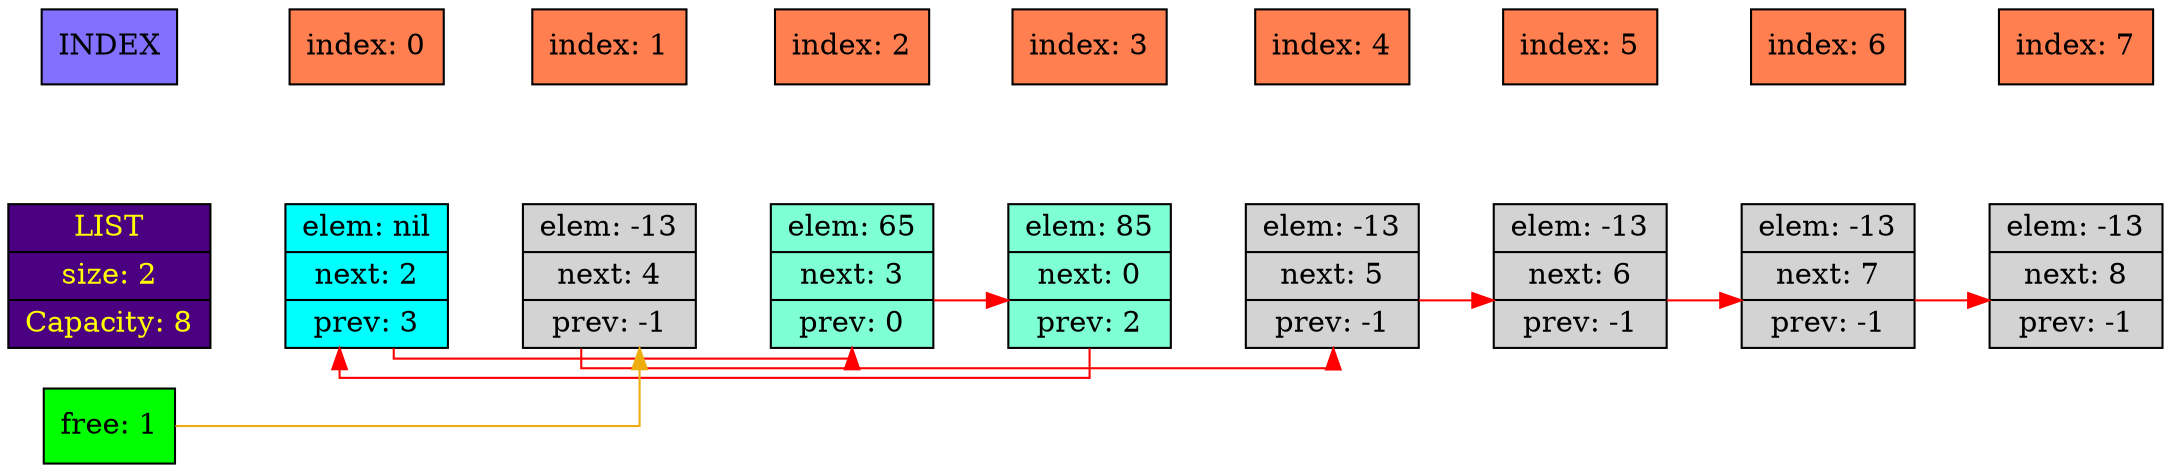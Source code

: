 digraph {
graph [dpi = 100]rankdir = LR;
splines = "ortho";
node [ shape=record ];
LIST [label = "LIST|size: 2|Capacity: 8", style = "filled", fillcolor = "indigo", fontcolor = "yellow"];
LIST -> struct0 [style="invis" weight = 1000];
index0[label = "index: 0", style = "filled" fillcolor = "coral"];
index1[label = "index: 1", style = "filled" fillcolor = "coral"];
index0 -> index1 [style = "invis" weight = 200];
index2[label = "index: 2", style = "filled" fillcolor = "coral"];
index1 -> index2 [style = "invis" weight = 200];
index3[label = "index: 3", style = "filled" fillcolor = "coral"];
index2 -> index3 [style = "invis" weight = 200];
index4[label = "index: 4", style = "filled" fillcolor = "coral"];
index3 -> index4 [style = "invis" weight = 200];
index5[label = "index: 5", style = "filled" fillcolor = "coral"];
index4 -> index5 [style = "invis" weight = 200];
index6[label = "index: 6", style = "filled" fillcolor = "coral"];
index5 -> index6 [style = "invis" weight = 200];
index7[label = "index: 7", style = "filled" fillcolor = "coral"];
index6 -> index7 [style = "invis" weight = 200];
INDEX [style = "filled", fillcolor = "lightslateblue"]
INDEX -> index0[style = "invis" weight = 900]
struct0 [
label = "<data>elem: nil|<next>next: 2|<prev>prev: 3", style = "filled", fillcolor = "cyan" 
];
struct0 -> struct2 [weight = 0] [ color=red  ]
struct1 [
label = "<data>elem: -13|<next>next: 4|<prev>prev: -1", style = "filled", color = "black", fillcolor = "lightgrey" 
];
struct0 -> struct1 [dir=none weight=900 style="invis" constraint=true];
struct1 -> struct4 [weight = 0, constraint=false, color=red  ]
struct2 [
label = "<data>elem: 65|<next>next: 3|<prev>prev: 0", style = "filled", color = "black", fillcolor = "aquamarine" 
];
struct1 -> struct2 [dir=none weight=900 style="invis" constraint=true];
struct2 -> struct3 [weight = 0, constraint=false, color=red  ]
struct3 [
label = "<data>elem: 85|<next>next: 0|<prev>prev: 2", style = "filled", color = "black", fillcolor = "aquamarine" 
];
struct2 -> struct3 [dir=none weight=900 style="invis" constraint=true];
struct3 -> struct0 [weight = 0, constraint=false, color=red  ]
struct4 [
label = "<data>elem: -13|<next>next: 5|<prev>prev: -1", style = "filled", color = "black", fillcolor = "lightgrey" 
];
struct3 -> struct4 [dir=none weight=900 style="invis" constraint=true];
struct4 -> struct5 [weight = 0, constraint=false, color=red  ]
struct5 [
label = "<data>elem: -13|<next>next: 6|<prev>prev: -1", style = "filled", color = "black", fillcolor = "lightgrey" 
];
struct4 -> struct5 [dir=none weight=900 style="invis" constraint=true];
struct5 -> struct6 [weight = 0, constraint=false, color=red  ]
struct6 [
label = "<data>elem: -13|<next>next: 7|<prev>prev: -1", style = "filled", color = "black", fillcolor = "lightgrey" 
];
struct5 -> struct6 [dir=none weight=900 style="invis" constraint=true];
struct6 -> struct7 [weight = 0, constraint=false, color=red  ]
struct7 [
label = "<data>elem: -13|<next>next: 8|<prev>prev: -1", style = "filled", color = "black", fillcolor = "lightgrey" 
];
struct6 -> struct7 [dir=none weight=900 style="invis" constraint=true];
structFree [
label = "free: 1", style = "filled", fillcolor = "green"]
structFree -> struct1 [weight = 0] [color = darkgoldenrod2]
}